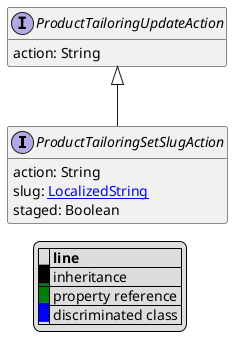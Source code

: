 @startuml

hide empty fields
hide empty methods
legend
|= |= line |
|<back:black>   </back>| inheritance |
|<back:green>   </back>| property reference |
|<back:blue>   </back>| discriminated class |
endlegend
interface ProductTailoringSetSlugAction [[ProductTailoringSetSlugAction.svg]] extends ProductTailoringUpdateAction {
    action: String
    slug: [[LocalizedString.svg LocalizedString]]
    staged: Boolean
}
interface ProductTailoringUpdateAction [[ProductTailoringUpdateAction.svg]]  {
    action: String
}





@enduml
